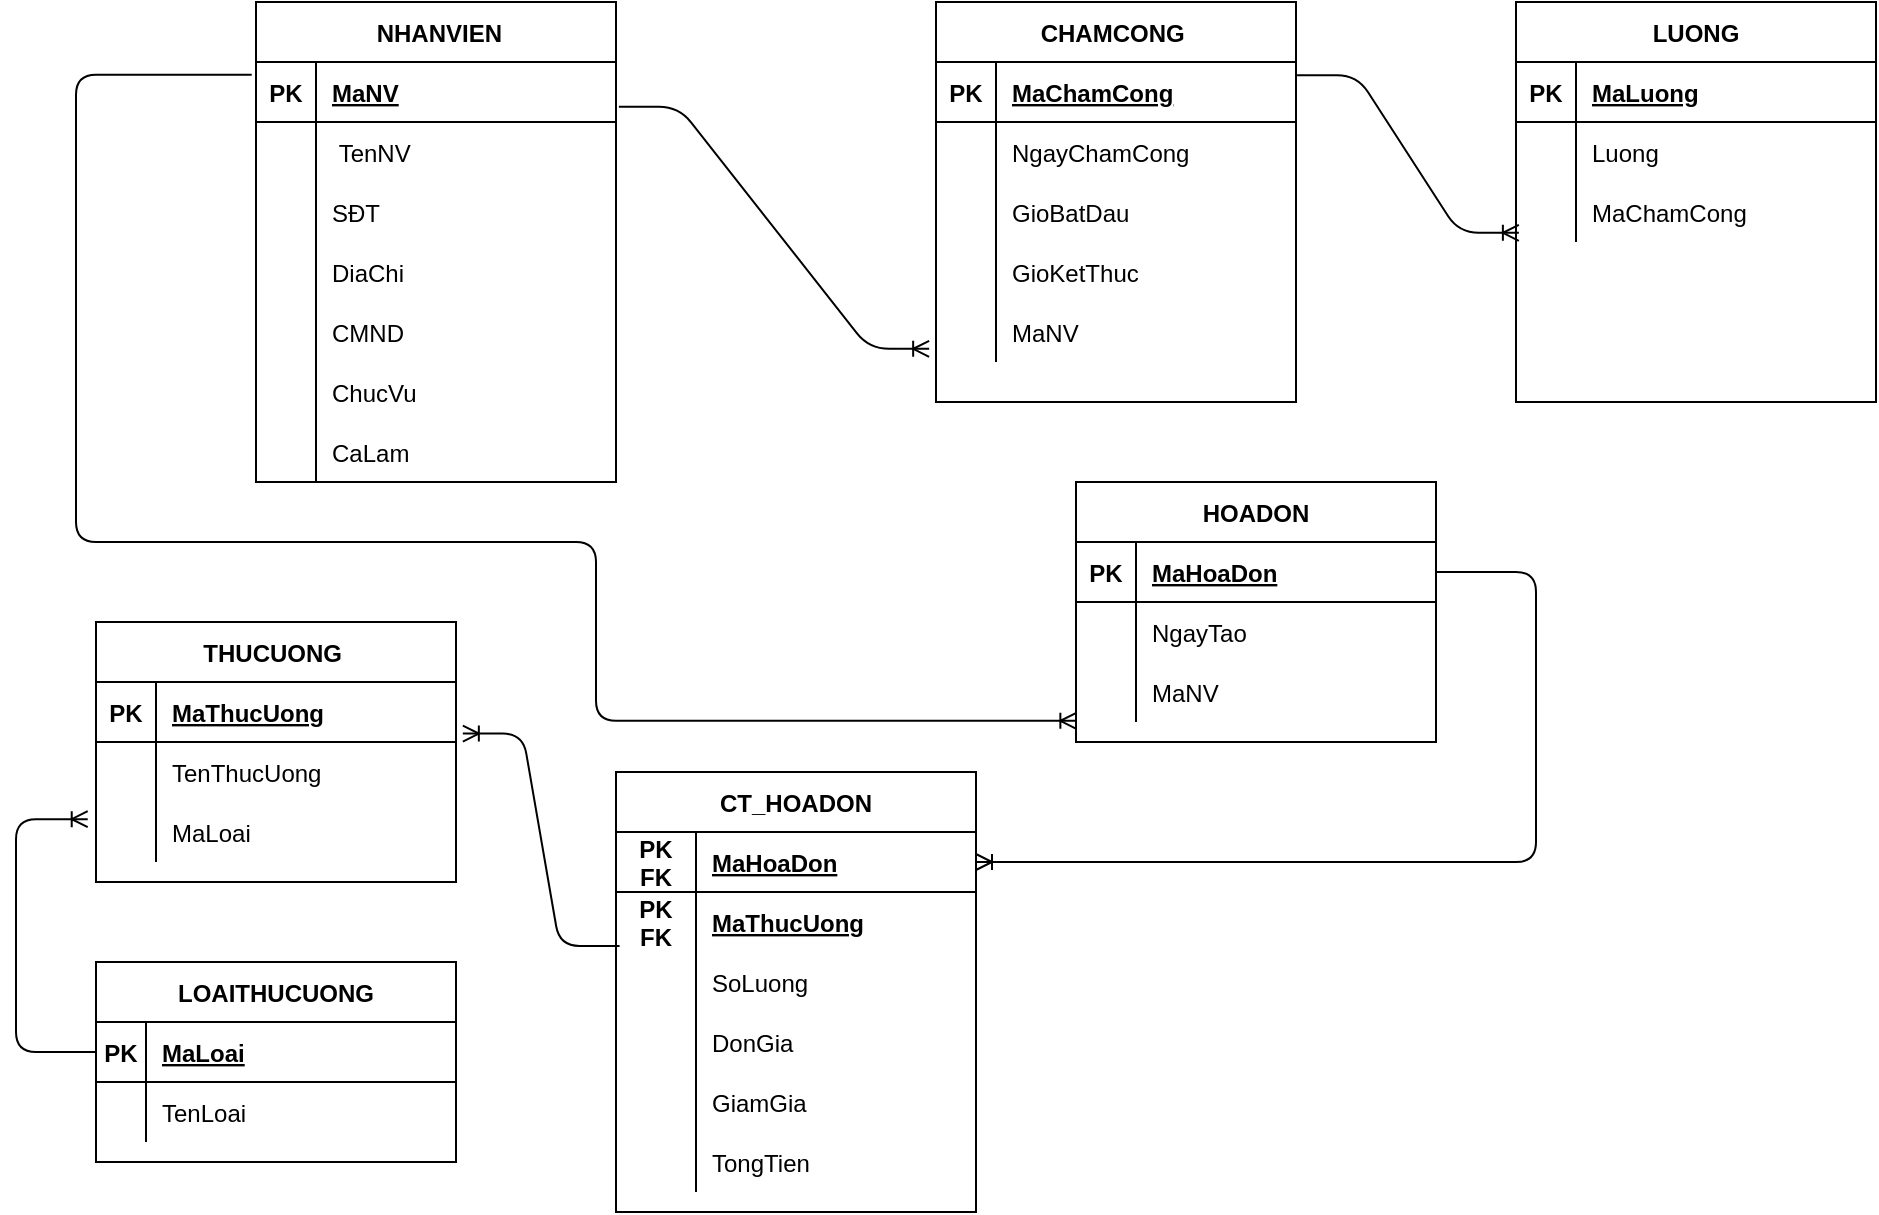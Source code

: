 <mxfile version="13.10.4" type="github">
  <diagram id="uDpSl2iS2dn2dlAz82yV" name="Page-1">
    <mxGraphModel dx="1489" dy="654" grid="1" gridSize="10" guides="1" tooltips="1" connect="1" arrows="1" fold="1" page="1" pageScale="1" pageWidth="3300" pageHeight="4681" math="0" shadow="0">
      <root>
        <mxCell id="0" />
        <mxCell id="1" parent="0" />
        <mxCell id="aDUZSYhH7ddSNmE2YDn7-1" value=" NHANVIEN" style="shape=table;startSize=30;container=1;collapsible=1;childLayout=tableLayout;fixedRows=1;rowLines=0;fontStyle=1;align=center;resizeLast=1;" parent="1" vertex="1">
          <mxGeometry x="130" y="40" width="180" height="240" as="geometry" />
        </mxCell>
        <mxCell id="aDUZSYhH7ddSNmE2YDn7-2" value="" style="shape=partialRectangle;collapsible=0;dropTarget=0;pointerEvents=0;fillColor=none;top=0;left=0;bottom=1;right=0;points=[[0,0.5],[1,0.5]];portConstraint=eastwest;" parent="aDUZSYhH7ddSNmE2YDn7-1" vertex="1">
          <mxGeometry y="30" width="180" height="30" as="geometry" />
        </mxCell>
        <mxCell id="aDUZSYhH7ddSNmE2YDn7-3" value="PK" style="shape=partialRectangle;connectable=0;fillColor=none;top=0;left=0;bottom=0;right=0;fontStyle=1;overflow=hidden;" parent="aDUZSYhH7ddSNmE2YDn7-2" vertex="1">
          <mxGeometry width="30" height="30" as="geometry" />
        </mxCell>
        <mxCell id="aDUZSYhH7ddSNmE2YDn7-4" value="MaNV" style="shape=partialRectangle;connectable=0;fillColor=none;top=0;left=0;bottom=0;right=0;align=left;spacingLeft=6;fontStyle=5;overflow=hidden;" parent="aDUZSYhH7ddSNmE2YDn7-2" vertex="1">
          <mxGeometry x="30" width="150" height="30" as="geometry" />
        </mxCell>
        <mxCell id="aDUZSYhH7ddSNmE2YDn7-5" value="" style="shape=partialRectangle;collapsible=0;dropTarget=0;pointerEvents=0;fillColor=none;top=0;left=0;bottom=0;right=0;points=[[0,0.5],[1,0.5]];portConstraint=eastwest;" parent="aDUZSYhH7ddSNmE2YDn7-1" vertex="1">
          <mxGeometry y="60" width="180" height="30" as="geometry" />
        </mxCell>
        <mxCell id="aDUZSYhH7ddSNmE2YDn7-6" value="" style="shape=partialRectangle;connectable=0;fillColor=none;top=0;left=0;bottom=0;right=0;editable=1;overflow=hidden;" parent="aDUZSYhH7ddSNmE2YDn7-5" vertex="1">
          <mxGeometry width="30" height="30" as="geometry" />
        </mxCell>
        <mxCell id="aDUZSYhH7ddSNmE2YDn7-7" value=" TenNV" style="shape=partialRectangle;connectable=0;fillColor=none;top=0;left=0;bottom=0;right=0;align=left;spacingLeft=6;overflow=hidden;" parent="aDUZSYhH7ddSNmE2YDn7-5" vertex="1">
          <mxGeometry x="30" width="150" height="30" as="geometry" />
        </mxCell>
        <mxCell id="aDUZSYhH7ddSNmE2YDn7-8" value="" style="shape=partialRectangle;collapsible=0;dropTarget=0;pointerEvents=0;fillColor=none;top=0;left=0;bottom=0;right=0;points=[[0,0.5],[1,0.5]];portConstraint=eastwest;" parent="aDUZSYhH7ddSNmE2YDn7-1" vertex="1">
          <mxGeometry y="90" width="180" height="30" as="geometry" />
        </mxCell>
        <mxCell id="aDUZSYhH7ddSNmE2YDn7-9" value="" style="shape=partialRectangle;connectable=0;fillColor=none;top=0;left=0;bottom=0;right=0;editable=1;overflow=hidden;" parent="aDUZSYhH7ddSNmE2YDn7-8" vertex="1">
          <mxGeometry width="30" height="30" as="geometry" />
        </mxCell>
        <mxCell id="aDUZSYhH7ddSNmE2YDn7-10" value="SĐT" style="shape=partialRectangle;connectable=0;fillColor=none;top=0;left=0;bottom=0;right=0;align=left;spacingLeft=6;overflow=hidden;" parent="aDUZSYhH7ddSNmE2YDn7-8" vertex="1">
          <mxGeometry x="30" width="150" height="30" as="geometry" />
        </mxCell>
        <mxCell id="aDUZSYhH7ddSNmE2YDn7-11" value="" style="shape=partialRectangle;collapsible=0;dropTarget=0;pointerEvents=0;fillColor=none;top=0;left=0;bottom=0;right=0;points=[[0,0.5],[1,0.5]];portConstraint=eastwest;" parent="aDUZSYhH7ddSNmE2YDn7-1" vertex="1">
          <mxGeometry y="120" width="180" height="30" as="geometry" />
        </mxCell>
        <mxCell id="aDUZSYhH7ddSNmE2YDn7-12" value="" style="shape=partialRectangle;connectable=0;fillColor=none;top=0;left=0;bottom=0;right=0;editable=1;overflow=hidden;" parent="aDUZSYhH7ddSNmE2YDn7-11" vertex="1">
          <mxGeometry width="30" height="30" as="geometry" />
        </mxCell>
        <mxCell id="aDUZSYhH7ddSNmE2YDn7-13" value="DiaChi" style="shape=partialRectangle;connectable=0;fillColor=none;top=0;left=0;bottom=0;right=0;align=left;spacingLeft=6;overflow=hidden;" parent="aDUZSYhH7ddSNmE2YDn7-11" vertex="1">
          <mxGeometry x="30" width="150" height="30" as="geometry" />
        </mxCell>
        <mxCell id="aDUZSYhH7ddSNmE2YDn7-14" value="" style="shape=partialRectangle;collapsible=0;dropTarget=0;pointerEvents=0;fillColor=none;top=0;left=0;bottom=0;right=0;points=[[0,0.5],[1,0.5]];portConstraint=eastwest;" parent="aDUZSYhH7ddSNmE2YDn7-1" vertex="1">
          <mxGeometry y="150" width="180" height="30" as="geometry" />
        </mxCell>
        <mxCell id="aDUZSYhH7ddSNmE2YDn7-15" value="" style="shape=partialRectangle;connectable=0;fillColor=none;top=0;left=0;bottom=0;right=0;editable=1;overflow=hidden;" parent="aDUZSYhH7ddSNmE2YDn7-14" vertex="1">
          <mxGeometry width="30" height="30" as="geometry" />
        </mxCell>
        <mxCell id="aDUZSYhH7ddSNmE2YDn7-16" value="CMND" style="shape=partialRectangle;connectable=0;fillColor=none;top=0;left=0;bottom=0;right=0;align=left;spacingLeft=6;overflow=hidden;" parent="aDUZSYhH7ddSNmE2YDn7-14" vertex="1">
          <mxGeometry x="30" width="150" height="30" as="geometry" />
        </mxCell>
        <mxCell id="4EVJ6XWkQOHEj6_WDCCG-1" value="" style="shape=partialRectangle;collapsible=0;dropTarget=0;pointerEvents=0;fillColor=none;top=0;left=0;bottom=0;right=0;points=[[0,0.5],[1,0.5]];portConstraint=eastwest;" parent="aDUZSYhH7ddSNmE2YDn7-1" vertex="1">
          <mxGeometry y="180" width="180" height="30" as="geometry" />
        </mxCell>
        <mxCell id="4EVJ6XWkQOHEj6_WDCCG-2" value="" style="shape=partialRectangle;connectable=0;fillColor=none;top=0;left=0;bottom=0;right=0;editable=1;overflow=hidden;" parent="4EVJ6XWkQOHEj6_WDCCG-1" vertex="1">
          <mxGeometry width="30" height="30" as="geometry" />
        </mxCell>
        <mxCell id="4EVJ6XWkQOHEj6_WDCCG-3" value="ChucVu" style="shape=partialRectangle;connectable=0;fillColor=none;top=0;left=0;bottom=0;right=0;align=left;spacingLeft=6;overflow=hidden;" parent="4EVJ6XWkQOHEj6_WDCCG-1" vertex="1">
          <mxGeometry x="30" width="150" height="30" as="geometry" />
        </mxCell>
        <mxCell id="eFwpjP5EypDLqcF1oCZO-1" value="" style="shape=partialRectangle;collapsible=0;dropTarget=0;pointerEvents=0;fillColor=none;top=0;left=0;bottom=0;right=0;points=[[0,0.5],[1,0.5]];portConstraint=eastwest;" vertex="1" parent="aDUZSYhH7ddSNmE2YDn7-1">
          <mxGeometry y="210" width="180" height="30" as="geometry" />
        </mxCell>
        <mxCell id="eFwpjP5EypDLqcF1oCZO-2" value="" style="shape=partialRectangle;connectable=0;fillColor=none;top=0;left=0;bottom=0;right=0;editable=1;overflow=hidden;" vertex="1" parent="eFwpjP5EypDLqcF1oCZO-1">
          <mxGeometry width="30" height="30" as="geometry" />
        </mxCell>
        <mxCell id="eFwpjP5EypDLqcF1oCZO-3" value="CaLam" style="shape=partialRectangle;connectable=0;fillColor=none;top=0;left=0;bottom=0;right=0;align=left;spacingLeft=6;overflow=hidden;" vertex="1" parent="eFwpjP5EypDLqcF1oCZO-1">
          <mxGeometry x="30" width="150" height="30" as="geometry" />
        </mxCell>
        <mxCell id="aDUZSYhH7ddSNmE2YDn7-32" value="CHAMCONG " style="shape=table;startSize=30;container=1;collapsible=1;childLayout=tableLayout;fixedRows=1;rowLines=0;fontStyle=1;align=center;resizeLast=1;" parent="1" vertex="1">
          <mxGeometry x="470" y="40" width="180" height="200" as="geometry" />
        </mxCell>
        <mxCell id="aDUZSYhH7ddSNmE2YDn7-33" value="" style="shape=partialRectangle;collapsible=0;dropTarget=0;pointerEvents=0;fillColor=none;top=0;left=0;bottom=1;right=0;points=[[0,0.5],[1,0.5]];portConstraint=eastwest;" parent="aDUZSYhH7ddSNmE2YDn7-32" vertex="1">
          <mxGeometry y="30" width="180" height="30" as="geometry" />
        </mxCell>
        <mxCell id="aDUZSYhH7ddSNmE2YDn7-34" value="PK" style="shape=partialRectangle;connectable=0;fillColor=none;top=0;left=0;bottom=0;right=0;fontStyle=1;overflow=hidden;" parent="aDUZSYhH7ddSNmE2YDn7-33" vertex="1">
          <mxGeometry width="30" height="30" as="geometry" />
        </mxCell>
        <mxCell id="aDUZSYhH7ddSNmE2YDn7-35" value="MaChamCong" style="shape=partialRectangle;connectable=0;fillColor=none;top=0;left=0;bottom=0;right=0;align=left;spacingLeft=6;fontStyle=5;overflow=hidden;" parent="aDUZSYhH7ddSNmE2YDn7-33" vertex="1">
          <mxGeometry x="30" width="150" height="30" as="geometry" />
        </mxCell>
        <mxCell id="aDUZSYhH7ddSNmE2YDn7-36" value="" style="shape=partialRectangle;collapsible=0;dropTarget=0;pointerEvents=0;fillColor=none;top=0;left=0;bottom=0;right=0;points=[[0,0.5],[1,0.5]];portConstraint=eastwest;" parent="aDUZSYhH7ddSNmE2YDn7-32" vertex="1">
          <mxGeometry y="60" width="180" height="30" as="geometry" />
        </mxCell>
        <mxCell id="aDUZSYhH7ddSNmE2YDn7-37" value="" style="shape=partialRectangle;connectable=0;fillColor=none;top=0;left=0;bottom=0;right=0;editable=1;overflow=hidden;" parent="aDUZSYhH7ddSNmE2YDn7-36" vertex="1">
          <mxGeometry width="30" height="30" as="geometry" />
        </mxCell>
        <mxCell id="aDUZSYhH7ddSNmE2YDn7-38" value="NgayChamCong" style="shape=partialRectangle;connectable=0;fillColor=none;top=0;left=0;bottom=0;right=0;align=left;spacingLeft=6;overflow=hidden;" parent="aDUZSYhH7ddSNmE2YDn7-36" vertex="1">
          <mxGeometry x="30" width="150" height="30" as="geometry" />
        </mxCell>
        <mxCell id="aDUZSYhH7ddSNmE2YDn7-39" value="" style="shape=partialRectangle;collapsible=0;dropTarget=0;pointerEvents=0;fillColor=none;top=0;left=0;bottom=0;right=0;points=[[0,0.5],[1,0.5]];portConstraint=eastwest;" parent="aDUZSYhH7ddSNmE2YDn7-32" vertex="1">
          <mxGeometry y="90" width="180" height="30" as="geometry" />
        </mxCell>
        <mxCell id="aDUZSYhH7ddSNmE2YDn7-40" value="" style="shape=partialRectangle;connectable=0;fillColor=none;top=0;left=0;bottom=0;right=0;editable=1;overflow=hidden;" parent="aDUZSYhH7ddSNmE2YDn7-39" vertex="1">
          <mxGeometry width="30" height="30" as="geometry" />
        </mxCell>
        <mxCell id="aDUZSYhH7ddSNmE2YDn7-41" value="GioBatDau" style="shape=partialRectangle;connectable=0;fillColor=none;top=0;left=0;bottom=0;right=0;align=left;spacingLeft=6;overflow=hidden;" parent="aDUZSYhH7ddSNmE2YDn7-39" vertex="1">
          <mxGeometry x="30" width="150" height="30" as="geometry" />
        </mxCell>
        <mxCell id="aDUZSYhH7ddSNmE2YDn7-42" value="" style="shape=partialRectangle;collapsible=0;dropTarget=0;pointerEvents=0;fillColor=none;top=0;left=0;bottom=0;right=0;points=[[0,0.5],[1,0.5]];portConstraint=eastwest;" parent="aDUZSYhH7ddSNmE2YDn7-32" vertex="1">
          <mxGeometry y="120" width="180" height="30" as="geometry" />
        </mxCell>
        <mxCell id="aDUZSYhH7ddSNmE2YDn7-43" value="" style="shape=partialRectangle;connectable=0;fillColor=none;top=0;left=0;bottom=0;right=0;editable=1;overflow=hidden;" parent="aDUZSYhH7ddSNmE2YDn7-42" vertex="1">
          <mxGeometry width="30" height="30" as="geometry" />
        </mxCell>
        <mxCell id="aDUZSYhH7ddSNmE2YDn7-44" value="GioKetThuc" style="shape=partialRectangle;connectable=0;fillColor=none;top=0;left=0;bottom=0;right=0;align=left;spacingLeft=6;overflow=hidden;" parent="aDUZSYhH7ddSNmE2YDn7-42" vertex="1">
          <mxGeometry x="30" width="150" height="30" as="geometry" />
        </mxCell>
        <mxCell id="aDUZSYhH7ddSNmE2YDn7-58" value="" style="shape=partialRectangle;collapsible=0;dropTarget=0;pointerEvents=0;fillColor=none;top=0;left=0;bottom=0;right=0;points=[[0,0.5],[1,0.5]];portConstraint=eastwest;" parent="aDUZSYhH7ddSNmE2YDn7-32" vertex="1">
          <mxGeometry y="150" width="180" height="30" as="geometry" />
        </mxCell>
        <mxCell id="aDUZSYhH7ddSNmE2YDn7-59" value="" style="shape=partialRectangle;connectable=0;fillColor=none;top=0;left=0;bottom=0;right=0;editable=1;overflow=hidden;" parent="aDUZSYhH7ddSNmE2YDn7-58" vertex="1">
          <mxGeometry width="30" height="30" as="geometry" />
        </mxCell>
        <mxCell id="aDUZSYhH7ddSNmE2YDn7-60" value="MaNV" style="shape=partialRectangle;connectable=0;fillColor=none;top=0;left=0;bottom=0;right=0;align=left;spacingLeft=6;overflow=hidden;" parent="aDUZSYhH7ddSNmE2YDn7-58" vertex="1">
          <mxGeometry x="30" width="150" height="30" as="geometry" />
        </mxCell>
        <mxCell id="aDUZSYhH7ddSNmE2YDn7-45" value="LUONG" style="shape=table;startSize=30;container=1;collapsible=1;childLayout=tableLayout;fixedRows=1;rowLines=0;fontStyle=1;align=center;resizeLast=1;" parent="1" vertex="1">
          <mxGeometry x="760" y="40" width="180" height="200" as="geometry" />
        </mxCell>
        <mxCell id="aDUZSYhH7ddSNmE2YDn7-46" value="" style="shape=partialRectangle;collapsible=0;dropTarget=0;pointerEvents=0;fillColor=none;top=0;left=0;bottom=1;right=0;points=[[0,0.5],[1,0.5]];portConstraint=eastwest;" parent="aDUZSYhH7ddSNmE2YDn7-45" vertex="1">
          <mxGeometry y="30" width="180" height="30" as="geometry" />
        </mxCell>
        <mxCell id="aDUZSYhH7ddSNmE2YDn7-47" value="PK" style="shape=partialRectangle;connectable=0;fillColor=none;top=0;left=0;bottom=0;right=0;fontStyle=1;overflow=hidden;" parent="aDUZSYhH7ddSNmE2YDn7-46" vertex="1">
          <mxGeometry width="30" height="30" as="geometry" />
        </mxCell>
        <mxCell id="aDUZSYhH7ddSNmE2YDn7-48" value="MaLuong" style="shape=partialRectangle;connectable=0;fillColor=none;top=0;left=0;bottom=0;right=0;align=left;spacingLeft=6;fontStyle=5;overflow=hidden;" parent="aDUZSYhH7ddSNmE2YDn7-46" vertex="1">
          <mxGeometry x="30" width="150" height="30" as="geometry" />
        </mxCell>
        <mxCell id="aDUZSYhH7ddSNmE2YDn7-49" value="" style="shape=partialRectangle;collapsible=0;dropTarget=0;pointerEvents=0;fillColor=none;top=0;left=0;bottom=0;right=0;points=[[0,0.5],[1,0.5]];portConstraint=eastwest;" parent="aDUZSYhH7ddSNmE2YDn7-45" vertex="1">
          <mxGeometry y="60" width="180" height="30" as="geometry" />
        </mxCell>
        <mxCell id="aDUZSYhH7ddSNmE2YDn7-50" value="" style="shape=partialRectangle;connectable=0;fillColor=none;top=0;left=0;bottom=0;right=0;editable=1;overflow=hidden;" parent="aDUZSYhH7ddSNmE2YDn7-49" vertex="1">
          <mxGeometry width="30" height="30" as="geometry" />
        </mxCell>
        <mxCell id="aDUZSYhH7ddSNmE2YDn7-51" value="Luong" style="shape=partialRectangle;connectable=0;fillColor=none;top=0;left=0;bottom=0;right=0;align=left;spacingLeft=6;overflow=hidden;" parent="aDUZSYhH7ddSNmE2YDn7-49" vertex="1">
          <mxGeometry x="30" width="150" height="30" as="geometry" />
        </mxCell>
        <mxCell id="aDUZSYhH7ddSNmE2YDn7-52" value="" style="shape=partialRectangle;collapsible=0;dropTarget=0;pointerEvents=0;fillColor=none;top=0;left=0;bottom=0;right=0;points=[[0,0.5],[1,0.5]];portConstraint=eastwest;" parent="aDUZSYhH7ddSNmE2YDn7-45" vertex="1">
          <mxGeometry y="90" width="180" height="30" as="geometry" />
        </mxCell>
        <mxCell id="aDUZSYhH7ddSNmE2YDn7-53" value="" style="shape=partialRectangle;connectable=0;fillColor=none;top=0;left=0;bottom=0;right=0;editable=1;overflow=hidden;" parent="aDUZSYhH7ddSNmE2YDn7-52" vertex="1">
          <mxGeometry width="30" height="30" as="geometry" />
        </mxCell>
        <mxCell id="aDUZSYhH7ddSNmE2YDn7-54" value="MaChamCong" style="shape=partialRectangle;connectable=0;fillColor=none;top=0;left=0;bottom=0;right=0;align=left;spacingLeft=6;overflow=hidden;" parent="aDUZSYhH7ddSNmE2YDn7-52" vertex="1">
          <mxGeometry x="30" width="150" height="30" as="geometry" />
        </mxCell>
        <mxCell id="aDUZSYhH7ddSNmE2YDn7-61" value="THUCUONG " style="shape=table;startSize=30;container=1;collapsible=1;childLayout=tableLayout;fixedRows=1;rowLines=0;fontStyle=1;align=center;resizeLast=1;" parent="1" vertex="1">
          <mxGeometry x="50" y="350" width="180" height="130" as="geometry" />
        </mxCell>
        <mxCell id="aDUZSYhH7ddSNmE2YDn7-62" value="" style="shape=partialRectangle;collapsible=0;dropTarget=0;pointerEvents=0;fillColor=none;top=0;left=0;bottom=1;right=0;points=[[0,0.5],[1,0.5]];portConstraint=eastwest;" parent="aDUZSYhH7ddSNmE2YDn7-61" vertex="1">
          <mxGeometry y="30" width="180" height="30" as="geometry" />
        </mxCell>
        <mxCell id="aDUZSYhH7ddSNmE2YDn7-63" value="PK" style="shape=partialRectangle;connectable=0;fillColor=none;top=0;left=0;bottom=0;right=0;fontStyle=1;overflow=hidden;" parent="aDUZSYhH7ddSNmE2YDn7-62" vertex="1">
          <mxGeometry width="30" height="30" as="geometry" />
        </mxCell>
        <mxCell id="aDUZSYhH7ddSNmE2YDn7-64" value="MaThucUong" style="shape=partialRectangle;connectable=0;fillColor=none;top=0;left=0;bottom=0;right=0;align=left;spacingLeft=6;fontStyle=5;overflow=hidden;" parent="aDUZSYhH7ddSNmE2YDn7-62" vertex="1">
          <mxGeometry x="30" width="150" height="30" as="geometry" />
        </mxCell>
        <mxCell id="aDUZSYhH7ddSNmE2YDn7-65" value="" style="shape=partialRectangle;collapsible=0;dropTarget=0;pointerEvents=0;fillColor=none;top=0;left=0;bottom=0;right=0;points=[[0,0.5],[1,0.5]];portConstraint=eastwest;" parent="aDUZSYhH7ddSNmE2YDn7-61" vertex="1">
          <mxGeometry y="60" width="180" height="30" as="geometry" />
        </mxCell>
        <mxCell id="aDUZSYhH7ddSNmE2YDn7-66" value="" style="shape=partialRectangle;connectable=0;fillColor=none;top=0;left=0;bottom=0;right=0;editable=1;overflow=hidden;" parent="aDUZSYhH7ddSNmE2YDn7-65" vertex="1">
          <mxGeometry width="30" height="30" as="geometry" />
        </mxCell>
        <mxCell id="aDUZSYhH7ddSNmE2YDn7-67" value="TenThucUong" style="shape=partialRectangle;connectable=0;fillColor=none;top=0;left=0;bottom=0;right=0;align=left;spacingLeft=6;overflow=hidden;" parent="aDUZSYhH7ddSNmE2YDn7-65" vertex="1">
          <mxGeometry x="30" width="150" height="30" as="geometry" />
        </mxCell>
        <mxCell id="aDUZSYhH7ddSNmE2YDn7-68" value="" style="shape=partialRectangle;collapsible=0;dropTarget=0;pointerEvents=0;fillColor=none;top=0;left=0;bottom=0;right=0;points=[[0,0.5],[1,0.5]];portConstraint=eastwest;" parent="aDUZSYhH7ddSNmE2YDn7-61" vertex="1">
          <mxGeometry y="90" width="180" height="30" as="geometry" />
        </mxCell>
        <mxCell id="aDUZSYhH7ddSNmE2YDn7-69" value="" style="shape=partialRectangle;connectable=0;fillColor=none;top=0;left=0;bottom=0;right=0;editable=1;overflow=hidden;" parent="aDUZSYhH7ddSNmE2YDn7-68" vertex="1">
          <mxGeometry width="30" height="30" as="geometry" />
        </mxCell>
        <mxCell id="aDUZSYhH7ddSNmE2YDn7-70" value="MaLoai" style="shape=partialRectangle;connectable=0;fillColor=none;top=0;left=0;bottom=0;right=0;align=left;spacingLeft=6;overflow=hidden;" parent="aDUZSYhH7ddSNmE2YDn7-68" vertex="1">
          <mxGeometry x="30" width="150" height="30" as="geometry" />
        </mxCell>
        <mxCell id="aDUZSYhH7ddSNmE2YDn7-74" value="CT_HOADON" style="shape=table;startSize=30;container=1;collapsible=1;childLayout=tableLayout;fixedRows=1;rowLines=0;fontStyle=1;align=center;resizeLast=1;" parent="1" vertex="1">
          <mxGeometry x="310" y="425" width="180" height="220" as="geometry" />
        </mxCell>
        <mxCell id="aDUZSYhH7ddSNmE2YDn7-75" value="" style="shape=partialRectangle;collapsible=0;dropTarget=0;pointerEvents=0;fillColor=none;top=0;left=0;bottom=1;right=0;points=[[0,0.5],[1,0.5]];portConstraint=eastwest;" parent="aDUZSYhH7ddSNmE2YDn7-74" vertex="1">
          <mxGeometry y="30" width="180" height="30" as="geometry" />
        </mxCell>
        <mxCell id="aDUZSYhH7ddSNmE2YDn7-76" value="PK&#xa;FK" style="shape=partialRectangle;connectable=0;fillColor=none;top=0;left=0;bottom=0;right=0;fontStyle=1;overflow=hidden;" parent="aDUZSYhH7ddSNmE2YDn7-75" vertex="1">
          <mxGeometry width="40" height="30" as="geometry" />
        </mxCell>
        <mxCell id="aDUZSYhH7ddSNmE2YDn7-77" value="MaHoaDon" style="shape=partialRectangle;connectable=0;fillColor=none;top=0;left=0;bottom=0;right=0;align=left;spacingLeft=6;fontStyle=5;overflow=hidden;" parent="aDUZSYhH7ddSNmE2YDn7-75" vertex="1">
          <mxGeometry x="40" width="140" height="30" as="geometry" />
        </mxCell>
        <mxCell id="aDUZSYhH7ddSNmE2YDn7-78" value="" style="shape=partialRectangle;collapsible=0;dropTarget=0;pointerEvents=0;fillColor=none;top=0;left=0;bottom=0;right=0;points=[[0,0.5],[1,0.5]];portConstraint=eastwest;" parent="aDUZSYhH7ddSNmE2YDn7-74" vertex="1">
          <mxGeometry y="60" width="180" height="30" as="geometry" />
        </mxCell>
        <mxCell id="aDUZSYhH7ddSNmE2YDn7-79" value="PK&#xa;FK" style="shape=partialRectangle;connectable=0;fillColor=none;top=0;left=0;bottom=0;right=0;editable=1;overflow=hidden;fontStyle=1" parent="aDUZSYhH7ddSNmE2YDn7-78" vertex="1">
          <mxGeometry width="40" height="30" as="geometry" />
        </mxCell>
        <mxCell id="aDUZSYhH7ddSNmE2YDn7-80" value="MaThucUong" style="shape=partialRectangle;connectable=0;fillColor=none;top=0;left=0;bottom=0;right=0;align=left;spacingLeft=6;overflow=hidden;fontStyle=5" parent="aDUZSYhH7ddSNmE2YDn7-78" vertex="1">
          <mxGeometry x="40" width="140" height="30" as="geometry" />
        </mxCell>
        <mxCell id="aDUZSYhH7ddSNmE2YDn7-81" value="" style="shape=partialRectangle;collapsible=0;dropTarget=0;pointerEvents=0;fillColor=none;top=0;left=0;bottom=0;right=0;points=[[0,0.5],[1,0.5]];portConstraint=eastwest;" parent="aDUZSYhH7ddSNmE2YDn7-74" vertex="1">
          <mxGeometry y="90" width="180" height="30" as="geometry" />
        </mxCell>
        <mxCell id="aDUZSYhH7ddSNmE2YDn7-82" value="" style="shape=partialRectangle;connectable=0;fillColor=none;top=0;left=0;bottom=0;right=0;editable=1;overflow=hidden;" parent="aDUZSYhH7ddSNmE2YDn7-81" vertex="1">
          <mxGeometry width="40" height="30" as="geometry" />
        </mxCell>
        <mxCell id="aDUZSYhH7ddSNmE2YDn7-83" value="SoLuong" style="shape=partialRectangle;connectable=0;fillColor=none;top=0;left=0;bottom=0;right=0;align=left;spacingLeft=6;overflow=hidden;" parent="aDUZSYhH7ddSNmE2YDn7-81" vertex="1">
          <mxGeometry x="40" width="140" height="30" as="geometry" />
        </mxCell>
        <mxCell id="aDUZSYhH7ddSNmE2YDn7-84" value="" style="shape=partialRectangle;collapsible=0;dropTarget=0;pointerEvents=0;fillColor=none;top=0;left=0;bottom=0;right=0;points=[[0,0.5],[1,0.5]];portConstraint=eastwest;" parent="aDUZSYhH7ddSNmE2YDn7-74" vertex="1">
          <mxGeometry y="120" width="180" height="30" as="geometry" />
        </mxCell>
        <mxCell id="aDUZSYhH7ddSNmE2YDn7-85" value="" style="shape=partialRectangle;connectable=0;fillColor=none;top=0;left=0;bottom=0;right=0;editable=1;overflow=hidden;" parent="aDUZSYhH7ddSNmE2YDn7-84" vertex="1">
          <mxGeometry width="40" height="30" as="geometry" />
        </mxCell>
        <mxCell id="aDUZSYhH7ddSNmE2YDn7-86" value="DonGia" style="shape=partialRectangle;connectable=0;fillColor=none;top=0;left=0;bottom=0;right=0;align=left;spacingLeft=6;overflow=hidden;" parent="aDUZSYhH7ddSNmE2YDn7-84" vertex="1">
          <mxGeometry x="40" width="140" height="30" as="geometry" />
        </mxCell>
        <mxCell id="gX4O2QB0u56JtZfvwjHF-1" value="" style="shape=partialRectangle;collapsible=0;dropTarget=0;pointerEvents=0;fillColor=none;top=0;left=0;bottom=0;right=0;points=[[0,0.5],[1,0.5]];portConstraint=eastwest;" parent="aDUZSYhH7ddSNmE2YDn7-74" vertex="1">
          <mxGeometry y="150" width="180" height="30" as="geometry" />
        </mxCell>
        <mxCell id="gX4O2QB0u56JtZfvwjHF-2" value="" style="shape=partialRectangle;connectable=0;fillColor=none;top=0;left=0;bottom=0;right=0;editable=1;overflow=hidden;" parent="gX4O2QB0u56JtZfvwjHF-1" vertex="1">
          <mxGeometry width="40" height="30" as="geometry" />
        </mxCell>
        <mxCell id="gX4O2QB0u56JtZfvwjHF-3" value="GiamGia" style="shape=partialRectangle;connectable=0;fillColor=none;top=0;left=0;bottom=0;right=0;align=left;spacingLeft=6;overflow=hidden;" parent="gX4O2QB0u56JtZfvwjHF-1" vertex="1">
          <mxGeometry x="40" width="140" height="30" as="geometry" />
        </mxCell>
        <mxCell id="gX4O2QB0u56JtZfvwjHF-4" value="" style="shape=partialRectangle;collapsible=0;dropTarget=0;pointerEvents=0;fillColor=none;top=0;left=0;bottom=0;right=0;points=[[0,0.5],[1,0.5]];portConstraint=eastwest;" parent="aDUZSYhH7ddSNmE2YDn7-74" vertex="1">
          <mxGeometry y="180" width="180" height="30" as="geometry" />
        </mxCell>
        <mxCell id="gX4O2QB0u56JtZfvwjHF-5" value="" style="shape=partialRectangle;connectable=0;fillColor=none;top=0;left=0;bottom=0;right=0;editable=1;overflow=hidden;" parent="gX4O2QB0u56JtZfvwjHF-4" vertex="1">
          <mxGeometry width="40" height="30" as="geometry" />
        </mxCell>
        <mxCell id="gX4O2QB0u56JtZfvwjHF-6" value="TongTien" style="shape=partialRectangle;connectable=0;fillColor=none;top=0;left=0;bottom=0;right=0;align=left;spacingLeft=6;overflow=hidden;" parent="gX4O2QB0u56JtZfvwjHF-4" vertex="1">
          <mxGeometry x="40" width="140" height="30" as="geometry" />
        </mxCell>
        <mxCell id="aDUZSYhH7ddSNmE2YDn7-87" value="HOADON" style="shape=table;startSize=30;container=1;collapsible=1;childLayout=tableLayout;fixedRows=1;rowLines=0;fontStyle=1;align=center;resizeLast=1;" parent="1" vertex="1">
          <mxGeometry x="540" y="280" width="180" height="130" as="geometry" />
        </mxCell>
        <mxCell id="aDUZSYhH7ddSNmE2YDn7-88" value="" style="shape=partialRectangle;collapsible=0;dropTarget=0;pointerEvents=0;fillColor=none;top=0;left=0;bottom=1;right=0;points=[[0,0.5],[1,0.5]];portConstraint=eastwest;" parent="aDUZSYhH7ddSNmE2YDn7-87" vertex="1">
          <mxGeometry y="30" width="180" height="30" as="geometry" />
        </mxCell>
        <mxCell id="aDUZSYhH7ddSNmE2YDn7-89" value="PK" style="shape=partialRectangle;connectable=0;fillColor=none;top=0;left=0;bottom=0;right=0;fontStyle=1;overflow=hidden;" parent="aDUZSYhH7ddSNmE2YDn7-88" vertex="1">
          <mxGeometry width="30" height="30" as="geometry" />
        </mxCell>
        <mxCell id="aDUZSYhH7ddSNmE2YDn7-90" value="MaHoaDon" style="shape=partialRectangle;connectable=0;fillColor=none;top=0;left=0;bottom=0;right=0;align=left;spacingLeft=6;fontStyle=5;overflow=hidden;" parent="aDUZSYhH7ddSNmE2YDn7-88" vertex="1">
          <mxGeometry x="30" width="150" height="30" as="geometry" />
        </mxCell>
        <mxCell id="aDUZSYhH7ddSNmE2YDn7-91" value="" style="shape=partialRectangle;collapsible=0;dropTarget=0;pointerEvents=0;fillColor=none;top=0;left=0;bottom=0;right=0;points=[[0,0.5],[1,0.5]];portConstraint=eastwest;" parent="aDUZSYhH7ddSNmE2YDn7-87" vertex="1">
          <mxGeometry y="60" width="180" height="30" as="geometry" />
        </mxCell>
        <mxCell id="aDUZSYhH7ddSNmE2YDn7-92" value="" style="shape=partialRectangle;connectable=0;fillColor=none;top=0;left=0;bottom=0;right=0;editable=1;overflow=hidden;" parent="aDUZSYhH7ddSNmE2YDn7-91" vertex="1">
          <mxGeometry width="30" height="30" as="geometry" />
        </mxCell>
        <mxCell id="aDUZSYhH7ddSNmE2YDn7-93" value="NgayTao" style="shape=partialRectangle;connectable=0;fillColor=none;top=0;left=0;bottom=0;right=0;align=left;spacingLeft=6;overflow=hidden;" parent="aDUZSYhH7ddSNmE2YDn7-91" vertex="1">
          <mxGeometry x="30" width="150" height="30" as="geometry" />
        </mxCell>
        <mxCell id="aDUZSYhH7ddSNmE2YDn7-94" value="" style="shape=partialRectangle;collapsible=0;dropTarget=0;pointerEvents=0;fillColor=none;top=0;left=0;bottom=0;right=0;points=[[0,0.5],[1,0.5]];portConstraint=eastwest;" parent="aDUZSYhH7ddSNmE2YDn7-87" vertex="1">
          <mxGeometry y="90" width="180" height="30" as="geometry" />
        </mxCell>
        <mxCell id="aDUZSYhH7ddSNmE2YDn7-95" value="" style="shape=partialRectangle;connectable=0;fillColor=none;top=0;left=0;bottom=0;right=0;editable=1;overflow=hidden;" parent="aDUZSYhH7ddSNmE2YDn7-94" vertex="1">
          <mxGeometry width="30" height="30" as="geometry" />
        </mxCell>
        <mxCell id="aDUZSYhH7ddSNmE2YDn7-96" value="MaNV" style="shape=partialRectangle;connectable=0;fillColor=none;top=0;left=0;bottom=0;right=0;align=left;spacingLeft=6;overflow=hidden;" parent="aDUZSYhH7ddSNmE2YDn7-94" vertex="1">
          <mxGeometry x="30" width="150" height="30" as="geometry" />
        </mxCell>
        <mxCell id="aDUZSYhH7ddSNmE2YDn7-100" value="LOAITHUCUONG" style="shape=table;startSize=30;container=1;collapsible=1;childLayout=tableLayout;fixedRows=1;rowLines=0;fontStyle=1;align=center;resizeLast=1;" parent="1" vertex="1">
          <mxGeometry x="50" y="520" width="180" height="100" as="geometry" />
        </mxCell>
        <mxCell id="aDUZSYhH7ddSNmE2YDn7-101" value="" style="shape=partialRectangle;collapsible=0;dropTarget=0;pointerEvents=0;fillColor=none;top=0;left=0;bottom=1;right=0;points=[[0,0.5],[1,0.5]];portConstraint=eastwest;" parent="aDUZSYhH7ddSNmE2YDn7-100" vertex="1">
          <mxGeometry y="30" width="180" height="30" as="geometry" />
        </mxCell>
        <mxCell id="aDUZSYhH7ddSNmE2YDn7-102" value="PK" style="shape=partialRectangle;connectable=0;fillColor=none;top=0;left=0;bottom=0;right=0;fontStyle=1;overflow=hidden;" parent="aDUZSYhH7ddSNmE2YDn7-101" vertex="1">
          <mxGeometry width="25" height="30" as="geometry" />
        </mxCell>
        <mxCell id="aDUZSYhH7ddSNmE2YDn7-103" value="MaLoai" style="shape=partialRectangle;connectable=0;fillColor=none;top=0;left=0;bottom=0;right=0;align=left;spacingLeft=6;fontStyle=5;overflow=hidden;" parent="aDUZSYhH7ddSNmE2YDn7-101" vertex="1">
          <mxGeometry x="25" width="155" height="30" as="geometry" />
        </mxCell>
        <mxCell id="aDUZSYhH7ddSNmE2YDn7-104" value="" style="shape=partialRectangle;collapsible=0;dropTarget=0;pointerEvents=0;fillColor=none;top=0;left=0;bottom=0;right=0;points=[[0,0.5],[1,0.5]];portConstraint=eastwest;" parent="aDUZSYhH7ddSNmE2YDn7-100" vertex="1">
          <mxGeometry y="60" width="180" height="30" as="geometry" />
        </mxCell>
        <mxCell id="aDUZSYhH7ddSNmE2YDn7-105" value="" style="shape=partialRectangle;connectable=0;fillColor=none;top=0;left=0;bottom=0;right=0;editable=1;overflow=hidden;" parent="aDUZSYhH7ddSNmE2YDn7-104" vertex="1">
          <mxGeometry width="25" height="30" as="geometry" />
        </mxCell>
        <mxCell id="aDUZSYhH7ddSNmE2YDn7-106" value="TenLoai" style="shape=partialRectangle;connectable=0;fillColor=none;top=0;left=0;bottom=0;right=0;align=left;spacingLeft=6;overflow=hidden;" parent="aDUZSYhH7ddSNmE2YDn7-104" vertex="1">
          <mxGeometry x="25" width="155" height="30" as="geometry" />
        </mxCell>
        <mxCell id="aDUZSYhH7ddSNmE2YDn7-113" value="" style="edgeStyle=entityRelationEdgeStyle;fontSize=12;html=1;endArrow=ERoneToMany;entryX=-0.019;entryY=0.78;entryDx=0;entryDy=0;entryPerimeter=0;exitX=1.008;exitY=0.747;exitDx=0;exitDy=0;exitPerimeter=0;" parent="1" source="aDUZSYhH7ddSNmE2YDn7-2" target="aDUZSYhH7ddSNmE2YDn7-58" edge="1">
          <mxGeometry width="100" height="100" relative="1" as="geometry">
            <mxPoint x="310" y="110" as="sourcePoint" />
            <mxPoint x="410" y="10" as="targetPoint" />
          </mxGeometry>
        </mxCell>
        <mxCell id="aDUZSYhH7ddSNmE2YDn7-114" value="" style="edgeStyle=orthogonalEdgeStyle;fontSize=12;html=1;endArrow=ERoneToMany;entryX=-0.023;entryY=0.287;entryDx=0;entryDy=0;exitX=0;exitY=0.5;exitDx=0;exitDy=0;entryPerimeter=0;" parent="1" source="aDUZSYhH7ddSNmE2YDn7-101" target="aDUZSYhH7ddSNmE2YDn7-68" edge="1">
          <mxGeometry width="100" height="100" relative="1" as="geometry">
            <mxPoint x="335" y="590" as="sourcePoint" />
            <mxPoint x="435" y="490" as="targetPoint" />
            <Array as="points">
              <mxPoint x="10" y="565" />
              <mxPoint x="10" y="449" />
            </Array>
          </mxGeometry>
        </mxCell>
        <mxCell id="aDUZSYhH7ddSNmE2YDn7-115" value="" style="edgeStyle=entityRelationEdgeStyle;fontSize=12;html=1;endArrow=ERoneToMany;entryX=0.008;entryY=0.847;entryDx=0;entryDy=0;entryPerimeter=0;exitX=1.003;exitY=0.22;exitDx=0;exitDy=0;exitPerimeter=0;" parent="1" source="aDUZSYhH7ddSNmE2YDn7-33" target="aDUZSYhH7ddSNmE2YDn7-52" edge="1">
          <mxGeometry width="100" height="100" relative="1" as="geometry">
            <mxPoint x="580" y="110" as="sourcePoint" />
            <mxPoint x="680" y="10" as="targetPoint" />
          </mxGeometry>
        </mxCell>
        <mxCell id="aDUZSYhH7ddSNmE2YDn7-116" value="" style="edgeStyle=orthogonalEdgeStyle;fontSize=12;html=1;endArrow=ERoneToMany;exitX=1;exitY=0.5;exitDx=0;exitDy=0;entryX=1;entryY=0.5;entryDx=0;entryDy=0;" parent="1" source="aDUZSYhH7ddSNmE2YDn7-88" target="aDUZSYhH7ddSNmE2YDn7-75" edge="1">
          <mxGeometry width="100" height="100" relative="1" as="geometry">
            <mxPoint x="650" y="450" as="sourcePoint" />
            <mxPoint x="750" y="350" as="targetPoint" />
            <Array as="points">
              <mxPoint x="770" y="325" />
              <mxPoint x="770" y="470" />
            </Array>
          </mxGeometry>
        </mxCell>
        <mxCell id="aDUZSYhH7ddSNmE2YDn7-117" value="" style="edgeStyle=entityRelationEdgeStyle;fontSize=12;html=1;endArrow=ERoneToMany;entryX=1.019;entryY=0.86;entryDx=0;entryDy=0;entryPerimeter=0;exitX=0.01;exitY=0.9;exitDx=0;exitDy=0;exitPerimeter=0;" parent="1" source="aDUZSYhH7ddSNmE2YDn7-78" target="aDUZSYhH7ddSNmE2YDn7-62" edge="1">
          <mxGeometry width="100" height="100" relative="1" as="geometry">
            <mxPoint x="420" y="370" as="sourcePoint" />
            <mxPoint x="435" y="310" as="targetPoint" />
          </mxGeometry>
        </mxCell>
        <mxCell id="aDUZSYhH7ddSNmE2YDn7-118" value="" style="edgeStyle=orthogonalEdgeStyle;fontSize=12;html=1;endArrow=ERoneToMany;exitX=-0.012;exitY=0.213;exitDx=0;exitDy=0;exitPerimeter=0;entryX=0.001;entryY=0.98;entryDx=0;entryDy=0;entryPerimeter=0;" parent="1" source="aDUZSYhH7ddSNmE2YDn7-2" target="aDUZSYhH7ddSNmE2YDn7-94" edge="1">
          <mxGeometry width="100" height="100" relative="1" as="geometry">
            <mxPoint x="440" y="440" as="sourcePoint" />
            <mxPoint x="540" y="340" as="targetPoint" />
            <Array as="points">
              <mxPoint x="40" y="76" />
              <mxPoint x="40" y="310" />
              <mxPoint x="300" y="310" />
              <mxPoint x="300" y="399" />
            </Array>
          </mxGeometry>
        </mxCell>
      </root>
    </mxGraphModel>
  </diagram>
</mxfile>
